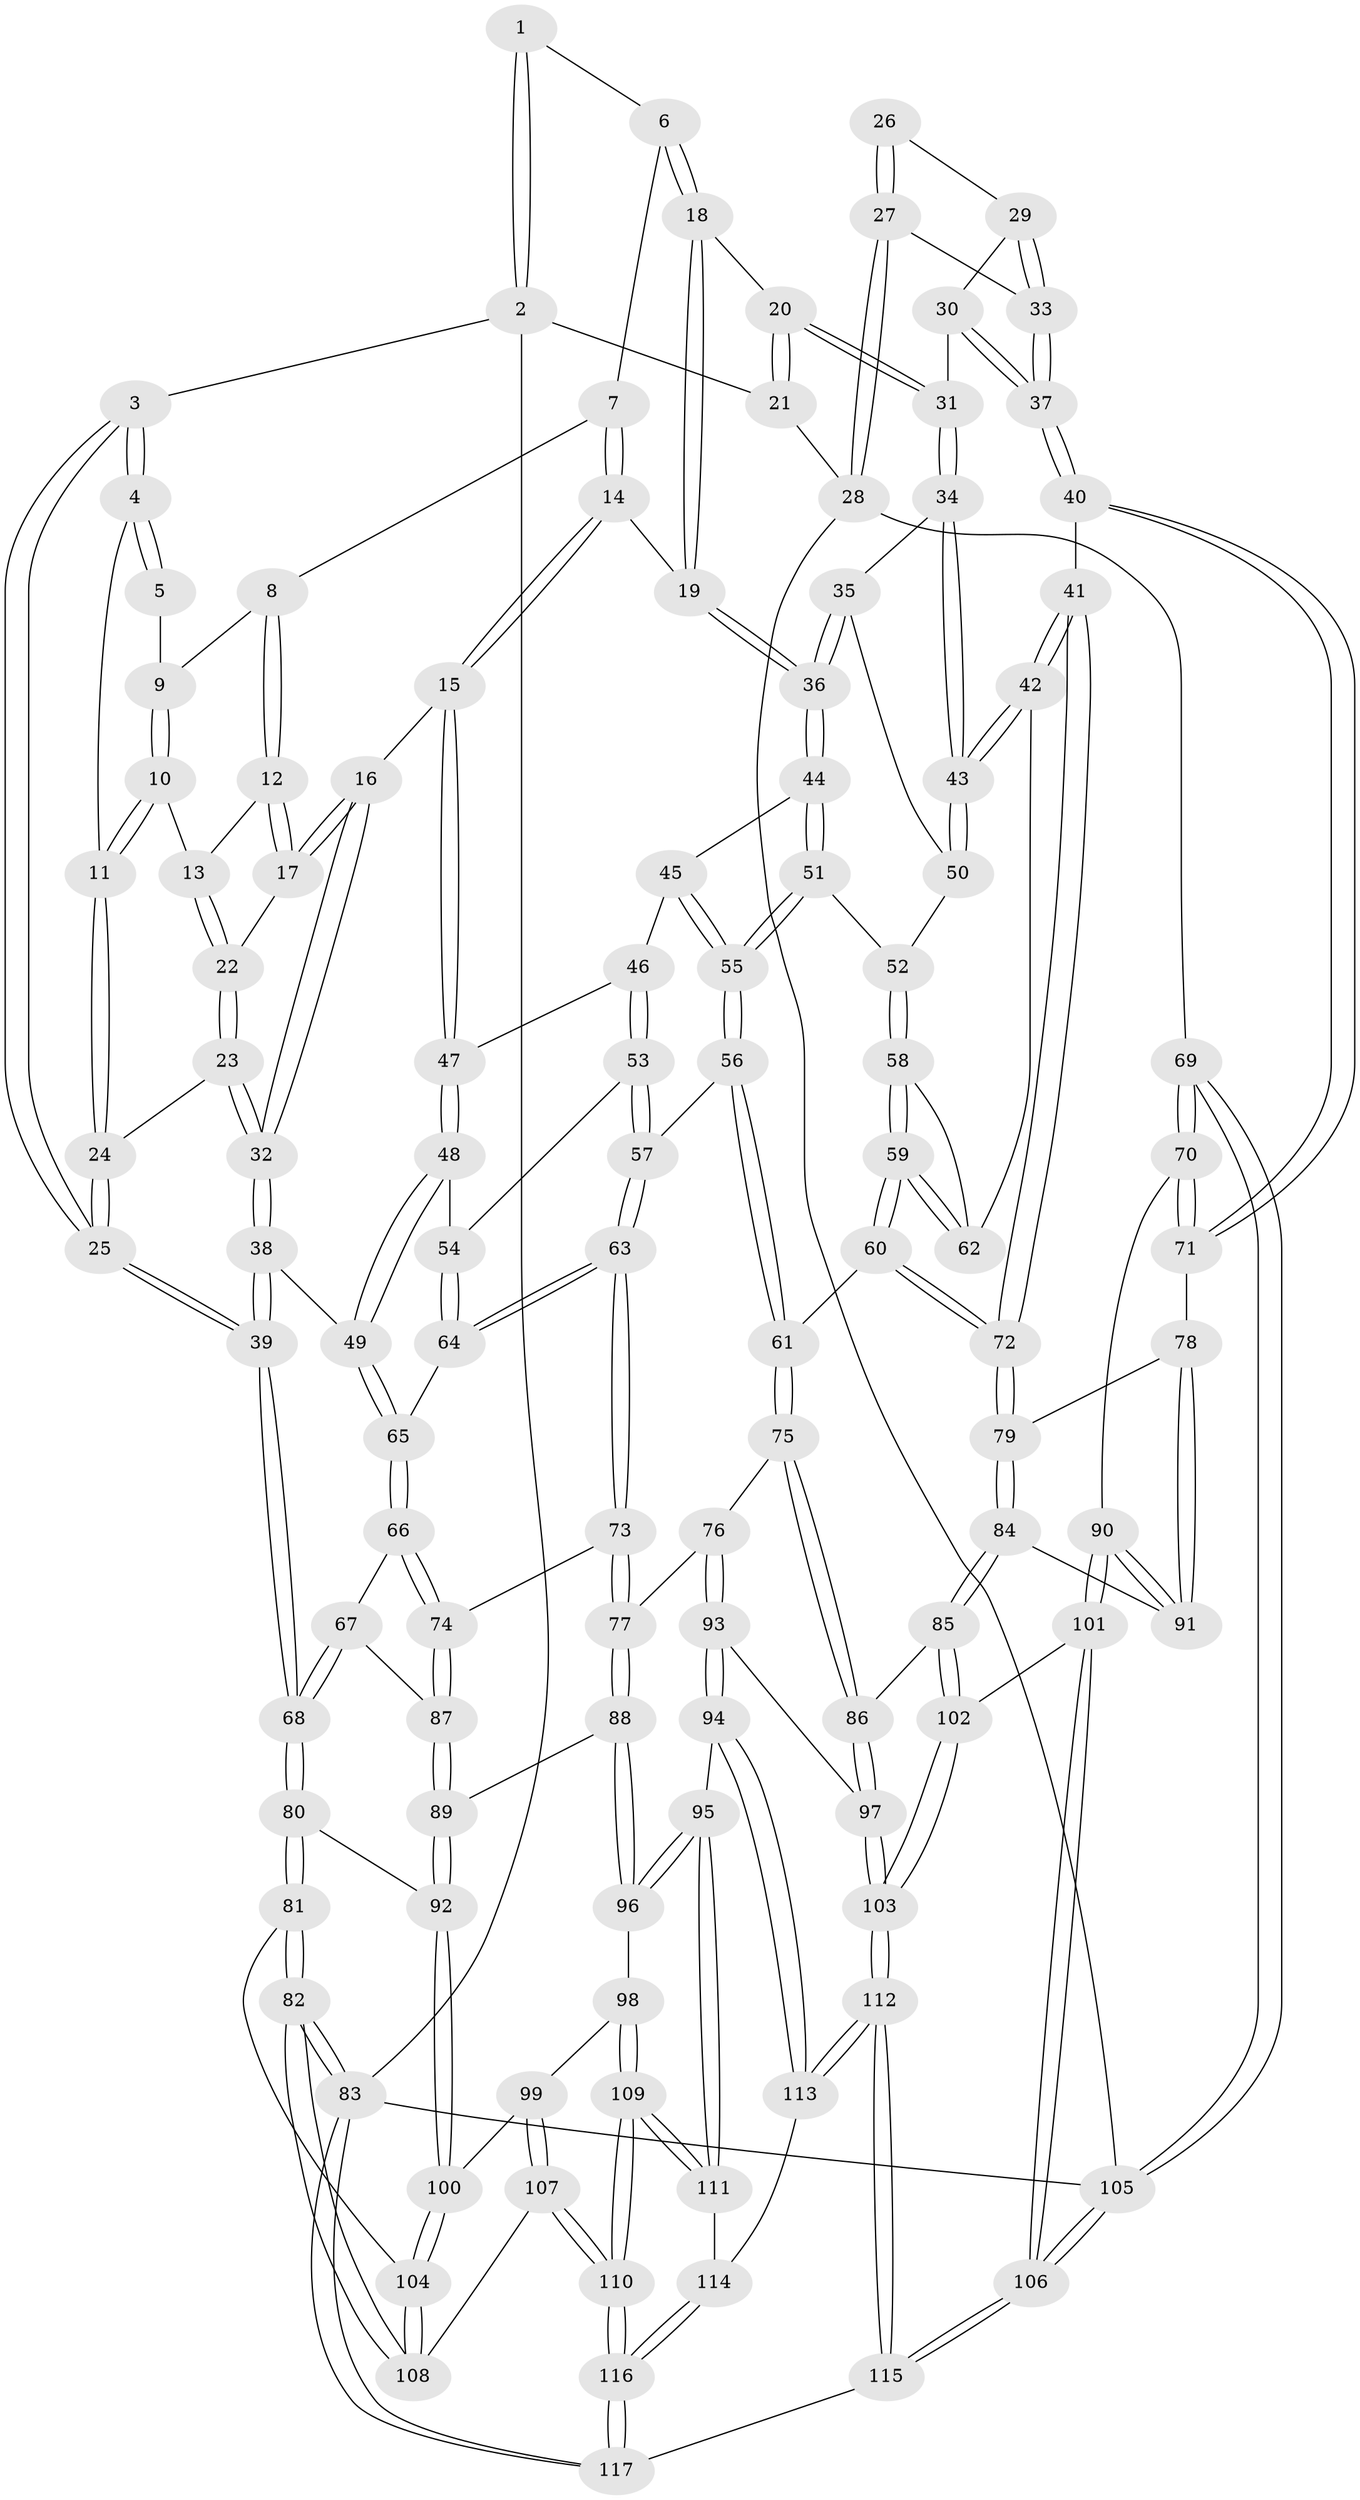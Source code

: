 // Generated by graph-tools (version 1.1) at 2025/38/03/09/25 02:38:33]
// undirected, 117 vertices, 289 edges
graph export_dot {
graph [start="1"]
  node [color=gray90,style=filled];
  1 [pos="+0.23267918329331275+0"];
  2 [pos="+0+0"];
  3 [pos="+0+0"];
  4 [pos="+0+0.01925439172573457"];
  5 [pos="+0.13292719953938947+0.014793980483296316"];
  6 [pos="+0.4070581739949671+0"];
  7 [pos="+0.34794718094043475+0"];
  8 [pos="+0.22839888812686984+0.04547882257621681"];
  9 [pos="+0.137715859570094+0.05014172714103648"];
  10 [pos="+0.1166140729415933+0.08143165284157958"];
  11 [pos="+0.05276834456613909+0.0750371829138253"];
  12 [pos="+0.21714983159484183+0.08230662491075741"];
  13 [pos="+0.12243935195965079+0.08949405409401683"];
  14 [pos="+0.26934394441073567+0.16758134749053372"];
  15 [pos="+0.2572797103830521+0.18057099339751265"];
  16 [pos="+0.22351488133577813+0.17780978835153927"];
  17 [pos="+0.21555695201004407+0.10703535521780189"];
  18 [pos="+0.506129687062101+0"];
  19 [pos="+0.46642707568471775+0.07901016683978623"];
  20 [pos="+0.5967768956711912+0"];
  21 [pos="+0.6676082321101664+0"];
  22 [pos="+0.12840456672291475+0.1041711027457964"];
  23 [pos="+0.13948286782340344+0.16180361838087273"];
  24 [pos="+0.04771399092735876+0.16951618529070817"];
  25 [pos="+0+0.4302868194577836"];
  26 [pos="+0.8094954866525533+0.021317807260131976"];
  27 [pos="+0.9547795630608104+0.22300834595600885"];
  28 [pos="+1+0.22496914299851928"];
  29 [pos="+0.75354354966664+0.14813403653863014"];
  30 [pos="+0.7249490843133276+0.16769978049371928"];
  31 [pos="+0.676486454191933+0.16393987229568988"];
  32 [pos="+0.18650770105902914+0.19842056069849964"];
  33 [pos="+0.9409624726776379+0.23121523258894747"];
  34 [pos="+0.6655205512523146+0.19980418757631074"];
  35 [pos="+0.635108898873516+0.1999019579195514"];
  36 [pos="+0.46866133665078097+0.1735432532694239"];
  37 [pos="+0.8842165907161482+0.2689798605252607"];
  38 [pos="+0.15644827699382288+0.27989673158638145"];
  39 [pos="+0+0.4417364696215812"];
  40 [pos="+0.7996108611243987+0.34644063393530783"];
  41 [pos="+0.7192690774128704+0.33413571837410955"];
  42 [pos="+0.7055105383497046+0.3285815434384975"];
  43 [pos="+0.685954260947822+0.28698727982457034"];
  44 [pos="+0.4673422508920583+0.17983757377200524"];
  45 [pos="+0.383299563480496+0.23486506536727775"];
  46 [pos="+0.3830909426811577+0.2349236422615649"];
  47 [pos="+0.29741804822021906+0.2193141771523552"];
  48 [pos="+0.2621022490973372+0.32990629996994814"];
  49 [pos="+0.2478945172822907+0.33210656700109"];
  50 [pos="+0.5766680601504698+0.24828125745304772"];
  51 [pos="+0.49303597526134285+0.2335254886527345"];
  52 [pos="+0.502205264180121+0.2428964669299117"];
  53 [pos="+0.32065332438039423+0.3357906366221585"];
  54 [pos="+0.274119989839857+0.33399939243265486"];
  55 [pos="+0.4164840603019328+0.3959400803445402"];
  56 [pos="+0.41599331745950313+0.39888547301802946"];
  57 [pos="+0.3995219918430362+0.402650732949519"];
  58 [pos="+0.5115832503812208+0.25996724969349677"];
  59 [pos="+0.5447853845871881+0.4131459996920836"];
  60 [pos="+0.5358302673249135+0.42671077779638306"];
  61 [pos="+0.5076661155967691+0.43759540472730846"];
  62 [pos="+0.6693172344292595+0.34013859700865406"];
  63 [pos="+0.34604765290189654+0.45954530809371075"];
  64 [pos="+0.29931817265508687+0.4294741379564755"];
  65 [pos="+0.21409606495091163+0.4265141921903496"];
  66 [pos="+0.20068357608621182+0.4403413532625809"];
  67 [pos="+0.16195461958368812+0.4592811961534916"];
  68 [pos="+0+0.44966481049710194"];
  69 [pos="+1+0.6170510130684616"];
  70 [pos="+0.9232287587022685+0.6180371147536159"];
  71 [pos="+0.8064744258645942+0.38497866007259085"];
  72 [pos="+0.6406210466612772+0.5226266342836848"];
  73 [pos="+0.33481467169834633+0.5033868050465721"];
  74 [pos="+0.3113216568529106+0.5074049725992648"];
  75 [pos="+0.46074053571145074+0.603802804947223"];
  76 [pos="+0.43435511936480603+0.6034582301913828"];
  77 [pos="+0.3954939545764886+0.5986333604390556"];
  78 [pos="+0.6925241591076552+0.5320416711651517"];
  79 [pos="+0.6434815305432342+0.5284169877836867"];
  80 [pos="+0+0.46675270199691016"];
  81 [pos="+0+0.5678109087526593"];
  82 [pos="+0+1"];
  83 [pos="+0+1"];
  84 [pos="+0.5765874639533455+0.6535024432410195"];
  85 [pos="+0.57320080026026+0.6564587908704095"];
  86 [pos="+0.4904470378677442+0.6275461704909847"];
  87 [pos="+0.23636922158605933+0.5518408167734001"];
  88 [pos="+0.32184250823893523+0.6517326928234407"];
  89 [pos="+0.21688351112546705+0.6467871624099415"];
  90 [pos="+0.8693393823597533+0.6495944090767877"];
  91 [pos="+0.8256673030558678+0.6340635594924928"];
  92 [pos="+0.17413280446695134+0.6712380703886683"];
  93 [pos="+0.37335453318508444+0.7959028367734609"];
  94 [pos="+0.37183973811844234+0.7969606269271796"];
  95 [pos="+0.3560684694864153+0.7924968718451101"];
  96 [pos="+0.349886367040409+0.7882568736279514"];
  97 [pos="+0.43334532427326616+0.7654491544469795"];
  98 [pos="+0.29839634094765616+0.7905493793089127"];
  99 [pos="+0.24200357433573838+0.7807584699044874"];
  100 [pos="+0.17560819426249025+0.7294392084612402"];
  101 [pos="+0.8149350979355071+0.7532642736357421"];
  102 [pos="+0.6121668173957925+0.801152459585984"];
  103 [pos="+0.6024885411687283+0.8213638926066138"];
  104 [pos="+0.11891468764772478+0.8061062628345493"];
  105 [pos="+1+1"];
  106 [pos="+0.971841947866338+1"];
  107 [pos="+0.22272210646537532+0.8973676324757439"];
  108 [pos="+0.10614342431329445+0.8490563460858637"];
  109 [pos="+0.25567822755168973+0.8982773559842884"];
  110 [pos="+0.23516180770874237+0.9120089507452143"];
  111 [pos="+0.30637605938720563+0.8802433469040727"];
  112 [pos="+0.5677938658382798+1"];
  113 [pos="+0.42210475316523455+0.8857069755797419"];
  114 [pos="+0.3417563585983005+0.9142734107897438"];
  115 [pos="+0.5944934229846618+1"];
  116 [pos="+0.25226540334834674+1"];
  117 [pos="+0.24577001902773948+1"];
  1 -- 2;
  1 -- 2;
  1 -- 6;
  2 -- 3;
  2 -- 21;
  2 -- 83;
  3 -- 4;
  3 -- 4;
  3 -- 25;
  3 -- 25;
  4 -- 5;
  4 -- 5;
  4 -- 11;
  5 -- 9;
  6 -- 7;
  6 -- 18;
  6 -- 18;
  7 -- 8;
  7 -- 14;
  7 -- 14;
  8 -- 9;
  8 -- 12;
  8 -- 12;
  9 -- 10;
  9 -- 10;
  10 -- 11;
  10 -- 11;
  10 -- 13;
  11 -- 24;
  11 -- 24;
  12 -- 13;
  12 -- 17;
  12 -- 17;
  13 -- 22;
  13 -- 22;
  14 -- 15;
  14 -- 15;
  14 -- 19;
  15 -- 16;
  15 -- 47;
  15 -- 47;
  16 -- 17;
  16 -- 17;
  16 -- 32;
  16 -- 32;
  17 -- 22;
  18 -- 19;
  18 -- 19;
  18 -- 20;
  19 -- 36;
  19 -- 36;
  20 -- 21;
  20 -- 21;
  20 -- 31;
  20 -- 31;
  21 -- 28;
  22 -- 23;
  22 -- 23;
  23 -- 24;
  23 -- 32;
  23 -- 32;
  24 -- 25;
  24 -- 25;
  25 -- 39;
  25 -- 39;
  26 -- 27;
  26 -- 27;
  26 -- 29;
  27 -- 28;
  27 -- 28;
  27 -- 33;
  28 -- 69;
  28 -- 105;
  29 -- 30;
  29 -- 33;
  29 -- 33;
  30 -- 31;
  30 -- 37;
  30 -- 37;
  31 -- 34;
  31 -- 34;
  32 -- 38;
  32 -- 38;
  33 -- 37;
  33 -- 37;
  34 -- 35;
  34 -- 43;
  34 -- 43;
  35 -- 36;
  35 -- 36;
  35 -- 50;
  36 -- 44;
  36 -- 44;
  37 -- 40;
  37 -- 40;
  38 -- 39;
  38 -- 39;
  38 -- 49;
  39 -- 68;
  39 -- 68;
  40 -- 41;
  40 -- 71;
  40 -- 71;
  41 -- 42;
  41 -- 42;
  41 -- 72;
  41 -- 72;
  42 -- 43;
  42 -- 43;
  42 -- 62;
  43 -- 50;
  43 -- 50;
  44 -- 45;
  44 -- 51;
  44 -- 51;
  45 -- 46;
  45 -- 55;
  45 -- 55;
  46 -- 47;
  46 -- 53;
  46 -- 53;
  47 -- 48;
  47 -- 48;
  48 -- 49;
  48 -- 49;
  48 -- 54;
  49 -- 65;
  49 -- 65;
  50 -- 52;
  51 -- 52;
  51 -- 55;
  51 -- 55;
  52 -- 58;
  52 -- 58;
  53 -- 54;
  53 -- 57;
  53 -- 57;
  54 -- 64;
  54 -- 64;
  55 -- 56;
  55 -- 56;
  56 -- 57;
  56 -- 61;
  56 -- 61;
  57 -- 63;
  57 -- 63;
  58 -- 59;
  58 -- 59;
  58 -- 62;
  59 -- 60;
  59 -- 60;
  59 -- 62;
  59 -- 62;
  60 -- 61;
  60 -- 72;
  60 -- 72;
  61 -- 75;
  61 -- 75;
  63 -- 64;
  63 -- 64;
  63 -- 73;
  63 -- 73;
  64 -- 65;
  65 -- 66;
  65 -- 66;
  66 -- 67;
  66 -- 74;
  66 -- 74;
  67 -- 68;
  67 -- 68;
  67 -- 87;
  68 -- 80;
  68 -- 80;
  69 -- 70;
  69 -- 70;
  69 -- 105;
  69 -- 105;
  70 -- 71;
  70 -- 71;
  70 -- 90;
  71 -- 78;
  72 -- 79;
  72 -- 79;
  73 -- 74;
  73 -- 77;
  73 -- 77;
  74 -- 87;
  74 -- 87;
  75 -- 76;
  75 -- 86;
  75 -- 86;
  76 -- 77;
  76 -- 93;
  76 -- 93;
  77 -- 88;
  77 -- 88;
  78 -- 79;
  78 -- 91;
  78 -- 91;
  79 -- 84;
  79 -- 84;
  80 -- 81;
  80 -- 81;
  80 -- 92;
  81 -- 82;
  81 -- 82;
  81 -- 104;
  82 -- 83;
  82 -- 83;
  82 -- 108;
  82 -- 108;
  83 -- 117;
  83 -- 117;
  83 -- 105;
  84 -- 85;
  84 -- 85;
  84 -- 91;
  85 -- 86;
  85 -- 102;
  85 -- 102;
  86 -- 97;
  86 -- 97;
  87 -- 89;
  87 -- 89;
  88 -- 89;
  88 -- 96;
  88 -- 96;
  89 -- 92;
  89 -- 92;
  90 -- 91;
  90 -- 91;
  90 -- 101;
  90 -- 101;
  92 -- 100;
  92 -- 100;
  93 -- 94;
  93 -- 94;
  93 -- 97;
  94 -- 95;
  94 -- 113;
  94 -- 113;
  95 -- 96;
  95 -- 96;
  95 -- 111;
  95 -- 111;
  96 -- 98;
  97 -- 103;
  97 -- 103;
  98 -- 99;
  98 -- 109;
  98 -- 109;
  99 -- 100;
  99 -- 107;
  99 -- 107;
  100 -- 104;
  100 -- 104;
  101 -- 102;
  101 -- 106;
  101 -- 106;
  102 -- 103;
  102 -- 103;
  103 -- 112;
  103 -- 112;
  104 -- 108;
  104 -- 108;
  105 -- 106;
  105 -- 106;
  106 -- 115;
  106 -- 115;
  107 -- 108;
  107 -- 110;
  107 -- 110;
  109 -- 110;
  109 -- 110;
  109 -- 111;
  109 -- 111;
  110 -- 116;
  110 -- 116;
  111 -- 114;
  112 -- 113;
  112 -- 113;
  112 -- 115;
  112 -- 115;
  113 -- 114;
  114 -- 116;
  114 -- 116;
  115 -- 117;
  116 -- 117;
  116 -- 117;
}
